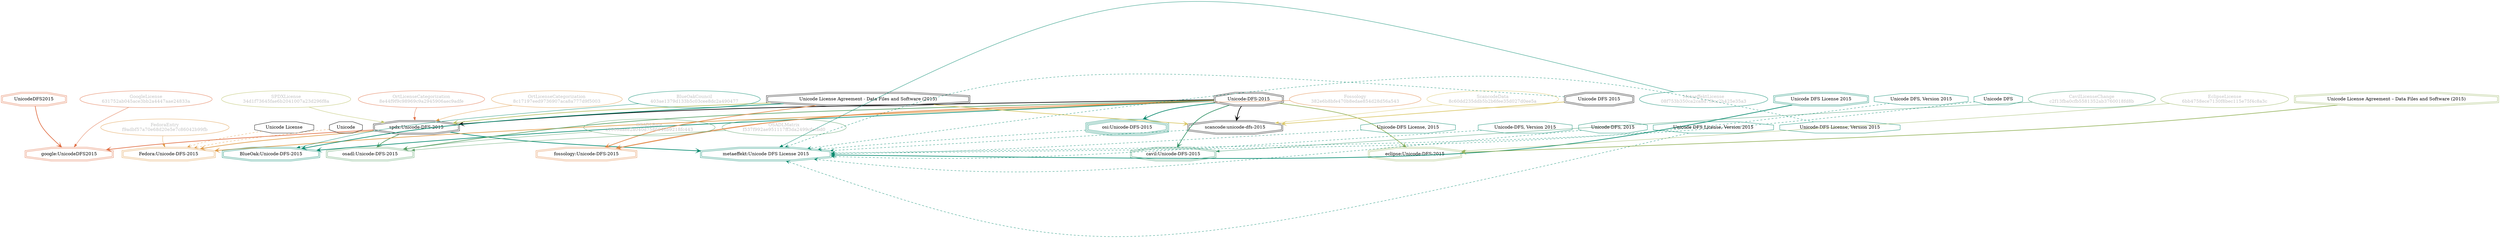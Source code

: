 strict digraph {
    node [shape=box];
    graph [splines=curved];
    4218 [label="SPDXLicense\n34d1f73645fae6b2041007a23d296f8a"
         ,fontcolor=gray
         ,color="#b8bf62"
         ,fillcolor="beige;1"
         ,shape=ellipse];
    4219 [label="spdx:Unicode-DFS-2015"
         ,shape=doubleoctagon];
    4220 [label="Unicode-DFS-2015"
         ,shape=doubleoctagon];
    4221 [label="Unicode License Agreement - Data Files and Software (2015)"
         ,shape=doubleoctagon];
    5587 [label="GoogleLicense\n631752ab045ace3bb2a4447aae24833a"
         ,fontcolor=gray
         ,color="#e06f45"
         ,fillcolor="beige;1"
         ,shape=ellipse];
    5588 [label="google:UnicodeDFS2015"
         ,color="#e06f45"
         ,shape=doubleoctagon];
    5589 [label=UnicodeDFS2015
         ,color="#e06f45"
         ,shape=doubleoctagon];
    8459 [label="FedoraEntry\nf9adbf57a70e68d20e5e7c86042b99fb"
         ,fontcolor=gray
         ,color="#e09d4b"
         ,fillcolor="beige;1"
         ,shape=ellipse];
    8460 [label="Fedora:Unicode-DFS-2015"
         ,color="#e09d4b"
         ,shape=doubleoctagon];
    8461 [label="Unicode License"
         ,shape=octagon];
    8462 [label=Unicode
         ,shape=octagon];
    9004 [label="BlueOakCouncil\n403ae1379d133b5c03cee8dc2a490477"
         ,fontcolor=gray
         ,color="#00876c"
         ,fillcolor="beige;1"
         ,shape=ellipse];
    9005 [label="BlueOak:Unicode-DFS-2015"
         ,color="#00876c"
         ,shape=doubleoctagon];
    9729 [label="OSADLRule\na1069aaee2a040d7586046b9218fc443"
         ,fontcolor=gray
         ,color="#58a066"
         ,fillcolor="beige;1"
         ,shape=ellipse];
    9730 [label="osadl:Unicode-DFS-2015"
         ,color="#58a066"
         ,shape=doubleoctagon];
    9974 [label="OSADLMatrix\nf537f992ae951117ff3da2499cfacbd0"
         ,fontcolor=gray
         ,color="#58a066"
         ,fillcolor="beige;1"
         ,shape=ellipse];
    24753 [label="ScancodeData\n8c60dd235ddb5b2b6fee35d027d0ee5a"
          ,fontcolor=gray
          ,color="#dac767"
          ,fillcolor="beige;1"
          ,shape=ellipse];
    24754 [label="scancode:unicode-dfs-2015"
          ,shape=doubleoctagon];
    24755 [label="Unicode DFS 2015"
          ,shape=doubleoctagon];
    27991 [label="Fossology\n382e6b8bfe470b8edae854d28d56a543"
          ,fontcolor=gray
          ,color="#e18745"
          ,fillcolor="beige;1"
          ,shape=ellipse];
    27992 [label="fossology:Unicode-DFS-2015"
          ,color="#e18745"
          ,shape=doubleoctagon];
    35244 [label="OrtLicenseCategorization\n8e44f9f9c98969c9a2945906aec9adfe"
          ,fontcolor=gray
          ,color="#e06f45"
          ,fillcolor="beige;1"
          ,shape=ellipse];
    36260 [label="OrtLicenseCategorization\n8c17197eed9736907aca8a777d9f5003"
          ,fontcolor=gray
          ,color="#e09d4b"
          ,fillcolor="beige;1"
          ,shape=ellipse];
    38089 [label="CavilLicenseChange\nc2f13fba0cfb5581352ab3760018fd8b"
          ,fontcolor=gray
          ,color="#379469"
          ,fillcolor="beige;1"
          ,shape=ellipse];
    38090 [label="cavil:Unicode-DFS-2015"
          ,color="#379469"
          ,shape=doubleoctagon];
    49225 [label="Unicode DFS"
          ,color="#00876c"
          ,shape=octagon];
    49244 [label="MetaeffektLicense\n08f753b350ca2ca8d7f8cc2b425e35a3"
          ,fontcolor=gray
          ,color="#00876c"
          ,fillcolor="beige;1"
          ,shape=ellipse];
    49245 [label="metaeffekt:Unicode DFS License 2015"
          ,color="#00876c"
          ,shape=doubleoctagon];
    49246 [label="Unicode DFS License 2015"
          ,color="#00876c"
          ,shape=doubleoctagon];
    49247 [label="Unicode DFS, Version 2015"
          ,color="#00876c"
          ,shape=octagon];
    49248 [label="Unicode-DFS, Version 2015"
          ,color="#00876c"
          ,shape=octagon];
    49249 [label="Unicode-DFS, 2015"
          ,color="#00876c"
          ,shape=octagon];
    49250 [label="Unicode DFS License, Version 2015"
          ,color="#00876c"
          ,shape=octagon];
    49251 [label="Unicode-DFS License, Version 2015"
          ,color="#00876c"
          ,shape=octagon];
    49252 [label="Unicode-DFS License, 2015"
          ,color="#00876c"
          ,shape=octagon];
    49253 [label="osi:Unicode-DFS-2015"
          ,color="#00876c"
          ,shape=tripleoctagon];
    54318 [label="EclipseLicense\n6bb4758ece7130f8bec115e75f4c8a3c"
          ,fontcolor=gray
          ,color="#98b561"
          ,fillcolor="beige;1"
          ,shape=ellipse];
    54319 [label="eclipse:Unicode-DFS-2015"
          ,color="#98b561"
          ,shape=doubleoctagon];
    54320 [label="Unicode License Agreement – Data Files and Software (2015)"
          ,color="#98b561"
          ,shape=doubleoctagon];
    4218 -> 4219 [weight=0.5
                 ,color="#b8bf62"];
    4219 -> 5588 [style=bold
                 ,arrowhead=vee
                 ,weight=0.7
                 ,color="#e06f45"];
    4219 -> 8460 [style=bold
                 ,arrowhead=vee
                 ,weight=0.7
                 ,color="#e09d4b"];
    4219 -> 9730 [style=bold
                 ,arrowhead=vee
                 ,weight=0.7
                 ,color="#58a066"];
    4219 -> 49245 [style=bold
                  ,arrowhead=vee
                  ,weight=0.7
                  ,color="#00876c"];
    4220 -> 4219 [style=bold
                 ,arrowhead=vee
                 ,weight=0.7];
    4220 -> 8460 [style=bold
                 ,arrowhead=vee
                 ,weight=0.7
                 ,color="#e09d4b"];
    4220 -> 9005 [style=bold
                 ,arrowhead=vee
                 ,weight=0.7
                 ,color="#00876c"];
    4220 -> 9730 [style=bold
                 ,arrowhead=vee
                 ,weight=0.7
                 ,color="#58a066"];
    4220 -> 24754 [style=bold
                  ,arrowhead=vee
                  ,weight=0.7];
    4220 -> 27992 [style=bold
                  ,arrowhead=vee
                  ,weight=0.7
                  ,color="#e18745"];
    4220 -> 38090 [style=bold
                  ,arrowhead=vee
                  ,weight=0.7
                  ,color="#379469"];
    4220 -> 38090 [style=bold
                  ,arrowhead=vee
                  ,weight=0.7
                  ,color="#379469"];
    4220 -> 49253 [style=bold
                  ,arrowhead=vee
                  ,weight=0.7
                  ,color="#00876c"];
    4220 -> 54319 [style=bold
                  ,arrowhead=vee
                  ,weight=0.7
                  ,color="#98b561"];
    4221 -> 4219 [style=bold
                 ,arrowhead=vee
                 ,weight=0.7
                 ,color="#b8bf62"];
    4221 -> 9005 [style=bold
                 ,arrowhead=vee
                 ,weight=0.7
                 ,color="#00876c"];
    4221 -> 24754 [style=bold
                  ,arrowhead=vee
                  ,weight=0.7
                  ,color="#dac767"];
    4221 -> 27992 [style=bold
                  ,arrowhead=vee
                  ,weight=0.7
                  ,color="#e18745"];
    5587 -> 5588 [weight=0.5
                 ,color="#e06f45"];
    5589 -> 5588 [style=bold
                 ,arrowhead=vee
                 ,weight=0.7
                 ,color="#e06f45"];
    8459 -> 8460 [weight=0.5
                 ,color="#e09d4b"];
    8461 -> 8460 [style=dashed
                 ,arrowhead=vee
                 ,weight=0.5
                 ,color="#e09d4b"];
    8462 -> 8460 [style=dashed
                 ,arrowhead=vee
                 ,weight=0.5
                 ,color="#e09d4b"];
    9004 -> 9005 [weight=0.5
                 ,color="#00876c"];
    9729 -> 9730 [weight=0.5
                 ,color="#58a066"];
    9974 -> 9730 [weight=0.5
                 ,color="#58a066"];
    24753 -> 24754 [weight=0.5
                   ,color="#dac767"];
    24754 -> 49245 [style=dashed
                   ,arrowhead=vee
                   ,weight=0.5
                   ,color="#00876c"];
    24755 -> 24754 [style=bold
                   ,arrowhead=vee
                   ,weight=0.7
                   ,color="#dac767"];
    24755 -> 49245 [style=dashed
                   ,arrowhead=vee
                   ,weight=0.5
                   ,color="#00876c"];
    27991 -> 27992 [weight=0.5
                   ,color="#e18745"];
    35244 -> 4219 [weight=0.5
                  ,color="#e06f45"];
    36260 -> 4219 [weight=0.5
                  ,color="#e09d4b"];
    38089 -> 38090 [weight=0.5
                   ,color="#379469"];
    49225 -> 49245 [style=dashed
                   ,arrowhead=vee
                   ,weight=0.5
                   ,color="#00876c"];
    49244 -> 49245 [weight=0.5
                   ,color="#00876c"];
    49246 -> 49245 [style=bold
                   ,arrowhead=vee
                   ,weight=0.7
                   ,color="#00876c"];
    49246 -> 49245 [style=bold
                   ,arrowhead=vee
                   ,weight=0.7
                   ,color="#00876c"];
    49247 -> 49245 [style=dashed
                   ,arrowhead=vee
                   ,weight=0.5
                   ,color="#00876c"];
    49248 -> 49245 [style=dashed
                   ,arrowhead=vee
                   ,weight=0.5
                   ,color="#00876c"];
    49249 -> 49245 [style=dashed
                   ,arrowhead=vee
                   ,weight=0.5
                   ,color="#00876c"];
    49250 -> 49245 [style=dashed
                   ,arrowhead=vee
                   ,weight=0.5
                   ,color="#00876c"];
    49251 -> 49245 [style=dashed
                   ,arrowhead=vee
                   ,weight=0.5
                   ,color="#00876c"];
    49252 -> 49245 [style=dashed
                   ,arrowhead=vee
                   ,weight=0.5
                   ,color="#00876c"];
    49253 -> 49245 [style=dashed
                   ,arrowhead=vee
                   ,weight=0.5
                   ,color="#00876c"];
    54318 -> 54319 [weight=0.5
                   ,color="#98b561"];
    54320 -> 54319 [style=bold
                   ,arrowhead=vee
                   ,weight=0.7
                   ,color="#98b561"];
}
